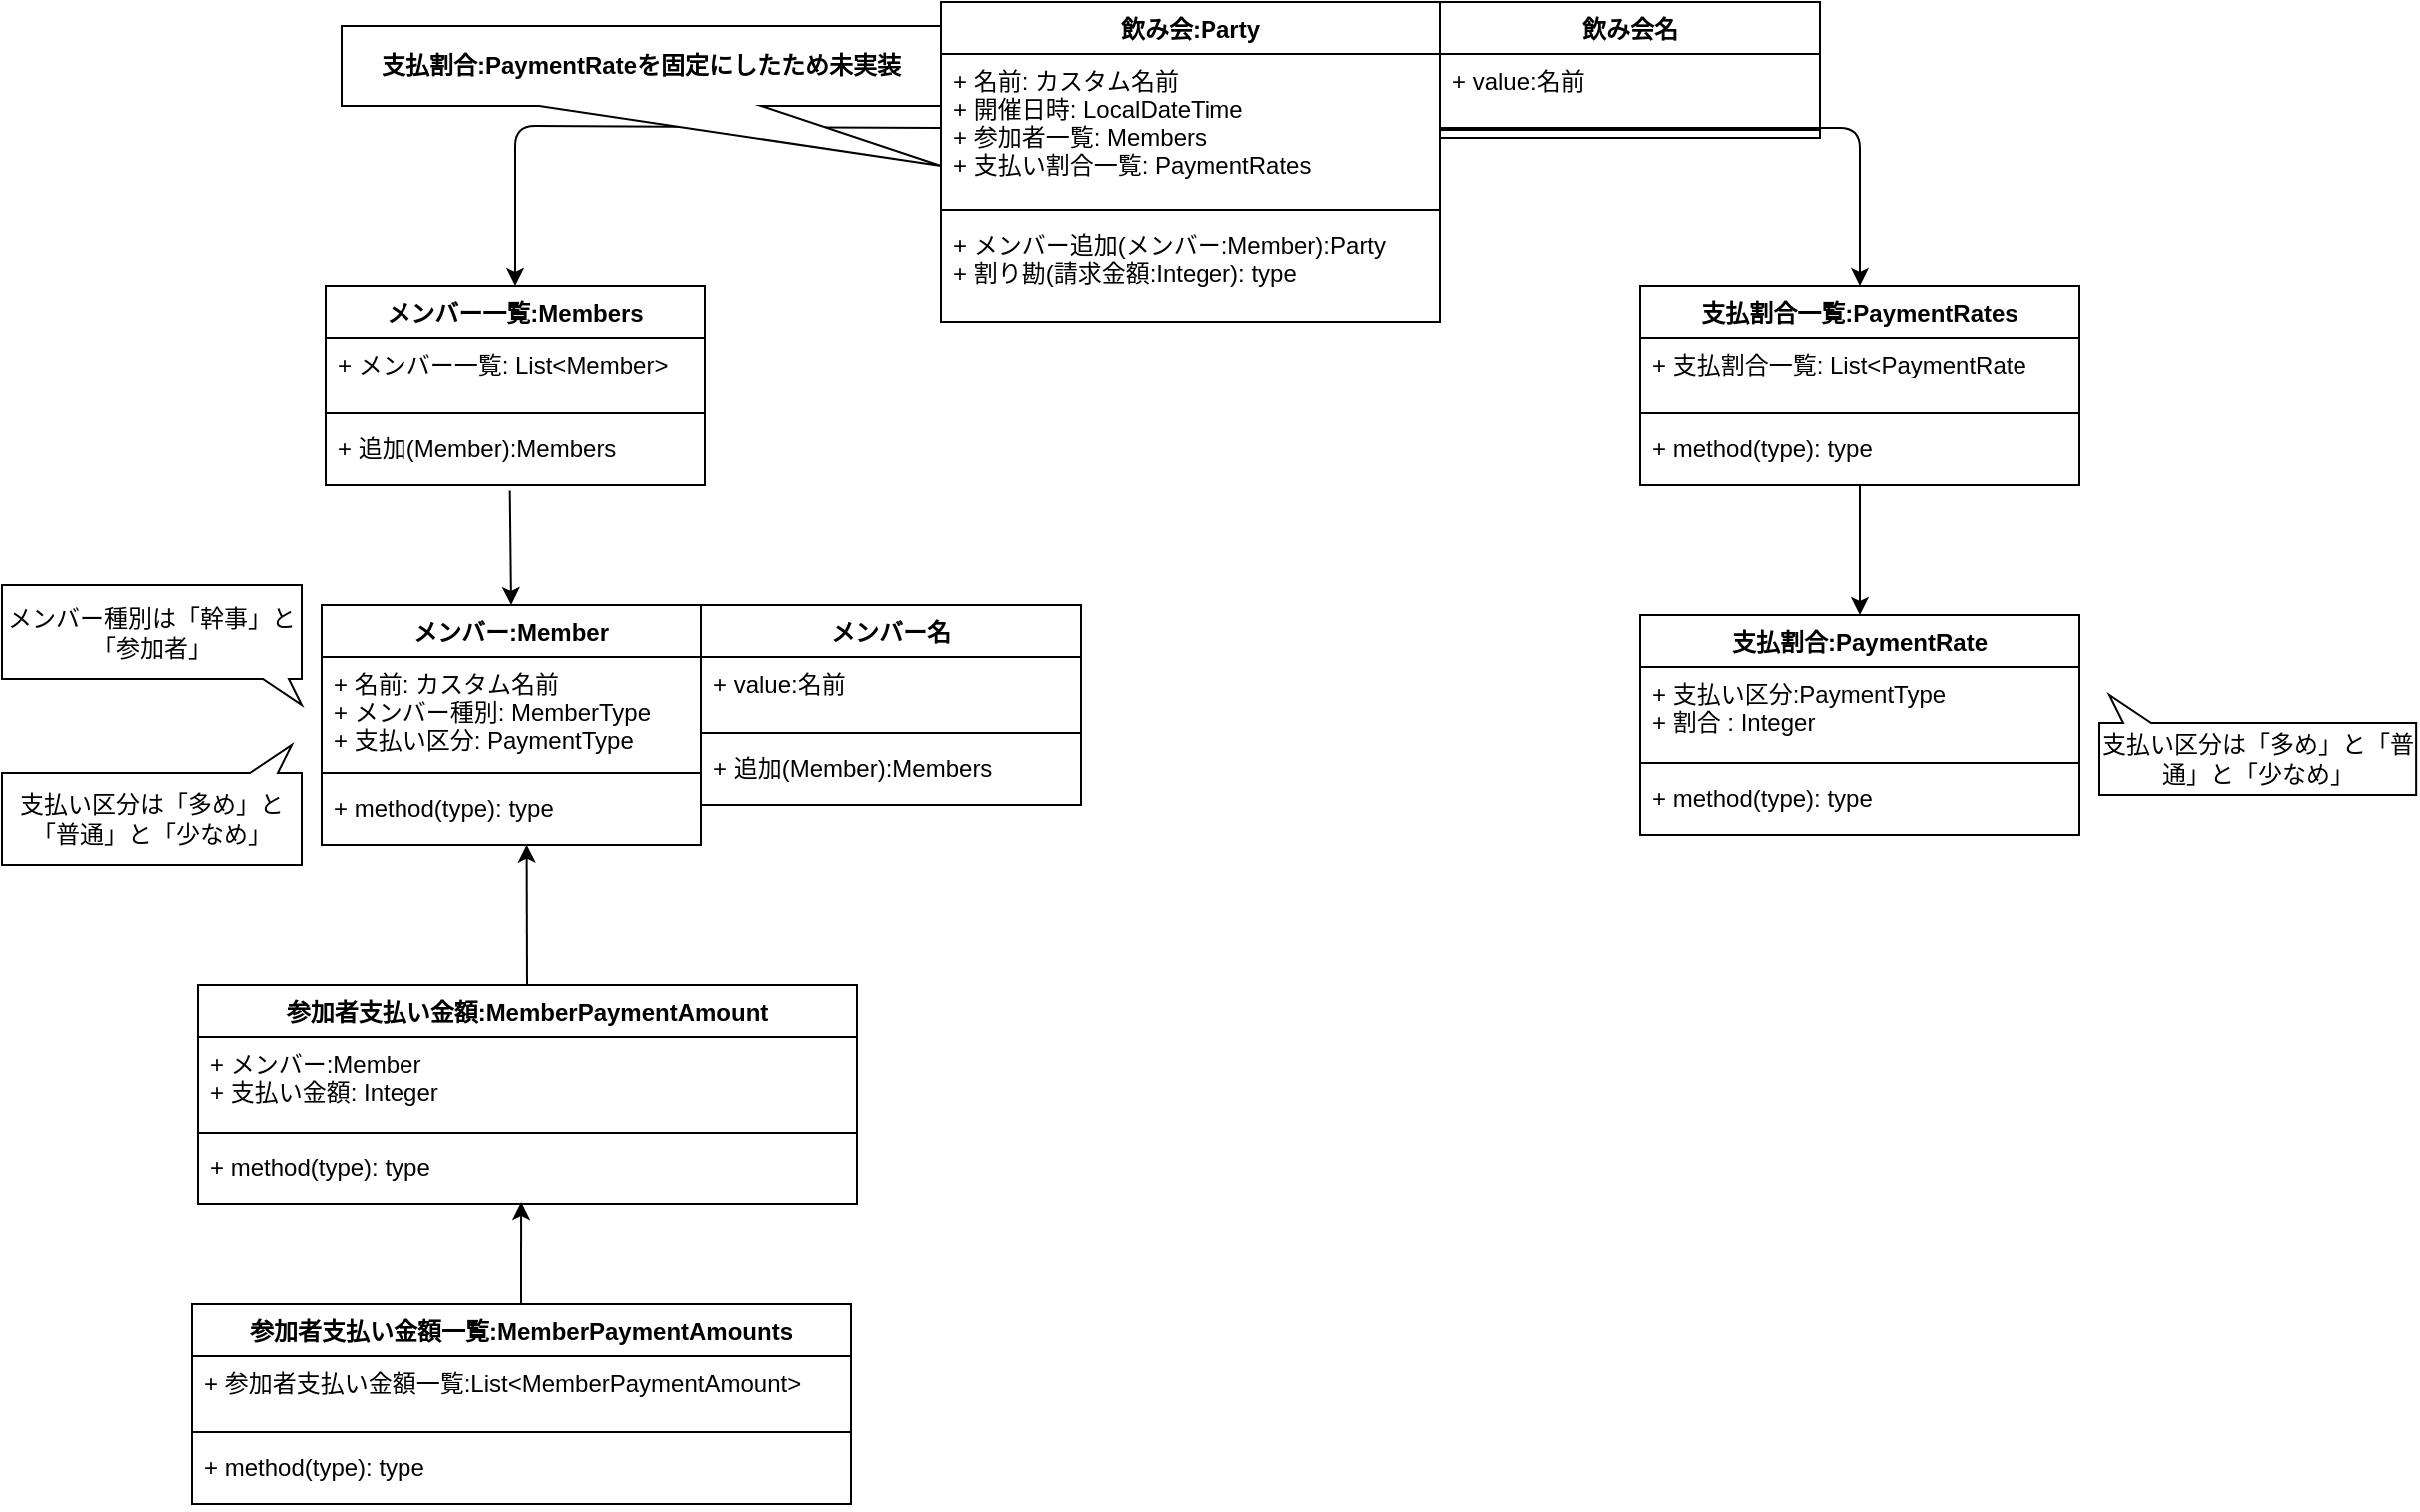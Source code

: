 <mxfile>
    <diagram id="D8ElgvynhuoJbB66R6nJ" name="ページ1">
        <mxGraphModel dx="2191" dy="603" grid="1" gridSize="10" guides="1" tooltips="1" connect="1" arrows="1" fold="1" page="1" pageScale="1" pageWidth="827" pageHeight="1169" math="0" shadow="0">
            <root>
                <mxCell id="0"/>
                <mxCell id="1" parent="0"/>
                <mxCell id="2" value="飲み会:Party" style="swimlane;fontStyle=1;align=center;verticalAlign=top;childLayout=stackLayout;horizontal=1;startSize=26;horizontalStack=0;resizeParent=1;resizeParentMax=0;resizeLast=0;collapsible=1;marginBottom=0;" parent="1" vertex="1">
                    <mxGeometry x="260" y="18" width="250" height="160" as="geometry"/>
                </mxCell>
                <mxCell id="3" value="+ 名前: カスタム名前&#10;+ 開催日時: LocalDateTime&#10;+ 参加者一覧: Members&#10;+ 支払い割合一覧: PaymentRates" style="text;strokeColor=none;fillColor=none;align=left;verticalAlign=top;spacingLeft=4;spacingRight=4;overflow=hidden;rotatable=0;points=[[0,0.5],[1,0.5]];portConstraint=eastwest;" parent="2" vertex="1">
                    <mxGeometry y="26" width="250" height="74" as="geometry"/>
                </mxCell>
                <mxCell id="4" value="" style="line;strokeWidth=1;fillColor=none;align=left;verticalAlign=middle;spacingTop=-1;spacingLeft=3;spacingRight=3;rotatable=0;labelPosition=right;points=[];portConstraint=eastwest;" parent="2" vertex="1">
                    <mxGeometry y="100" width="250" height="8" as="geometry"/>
                </mxCell>
                <mxCell id="5" value="+ メンバー追加(メンバー:Member):Party&#10;+ 割り勘(請求金額:Integer): type" style="text;strokeColor=none;fillColor=none;align=left;verticalAlign=top;spacingLeft=4;spacingRight=4;overflow=hidden;rotatable=0;points=[[0,0.5],[1,0.5]];portConstraint=eastwest;" parent="2" vertex="1">
                    <mxGeometry y="108" width="250" height="52" as="geometry"/>
                </mxCell>
                <mxCell id="25" value="" style="group" parent="1" vertex="1" connectable="0">
                    <mxGeometry x="-210" y="310" width="350" height="140" as="geometry"/>
                </mxCell>
                <mxCell id="6" value="メンバー:Member" style="swimlane;fontStyle=1;align=center;verticalAlign=top;childLayout=stackLayout;horizontal=1;startSize=26;horizontalStack=0;resizeParent=1;resizeParentMax=0;resizeLast=0;collapsible=1;marginBottom=0;" parent="25" vertex="1">
                    <mxGeometry x="160" y="10" width="190" height="120" as="geometry"/>
                </mxCell>
                <mxCell id="7" value="+ 名前: カスタム名前&#10;+ メンバー種別: MemberType&#10;+ 支払い区分: PaymentType" style="text;strokeColor=none;fillColor=none;align=left;verticalAlign=top;spacingLeft=4;spacingRight=4;overflow=hidden;rotatable=0;points=[[0,0.5],[1,0.5]];portConstraint=eastwest;" parent="6" vertex="1">
                    <mxGeometry y="26" width="190" height="54" as="geometry"/>
                </mxCell>
                <mxCell id="8" value="" style="line;strokeWidth=1;fillColor=none;align=left;verticalAlign=middle;spacingTop=-1;spacingLeft=3;spacingRight=3;rotatable=0;labelPosition=right;points=[];portConstraint=eastwest;" parent="6" vertex="1">
                    <mxGeometry y="80" width="190" height="8" as="geometry"/>
                </mxCell>
                <mxCell id="9" value="+ method(type): type" style="text;strokeColor=none;fillColor=none;align=left;verticalAlign=top;spacingLeft=4;spacingRight=4;overflow=hidden;rotatable=0;points=[[0,0.5],[1,0.5]];portConstraint=eastwest;" parent="6" vertex="1">
                    <mxGeometry y="88" width="190" height="32" as="geometry"/>
                </mxCell>
                <mxCell id="14" value="メンバー種別は「幹事」と「参加者」" style="whiteSpace=wrap;html=1;shape=mxgraph.basic.rectCallout;dx=13;dy=13;boundedLbl=1;rotation=0;direction=east;flipV=0;flipH=1;" parent="25" vertex="1">
                    <mxGeometry width="150" height="60" as="geometry"/>
                </mxCell>
                <mxCell id="26" value="支払い区分は「多め」と「普通」と「少なめ」" style="whiteSpace=wrap;html=1;shape=mxgraph.basic.rectCallout;dx=19;dy=14;boundedLbl=1;rotation=0;direction=east;flipV=1;flipH=1;" parent="25" vertex="1">
                    <mxGeometry y="80" width="150" height="60" as="geometry"/>
                </mxCell>
                <mxCell id="28" value="" style="group" parent="1" vertex="1" connectable="0">
                    <mxGeometry x="610" y="325" width="370" height="110" as="geometry"/>
                </mxCell>
                <mxCell id="15" value="支払割合:PaymentRate" style="swimlane;fontStyle=1;align=center;verticalAlign=top;childLayout=stackLayout;horizontal=1;startSize=26;horizontalStack=0;resizeParent=1;resizeParentMax=0;resizeLast=0;collapsible=1;marginBottom=0;" parent="28" vertex="1">
                    <mxGeometry width="220" height="110" as="geometry"/>
                </mxCell>
                <mxCell id="16" value="+ 支払い区分:PaymentType&#10;+ 割合 : Integer" style="text;strokeColor=none;fillColor=none;align=left;verticalAlign=top;spacingLeft=4;spacingRight=4;overflow=hidden;rotatable=0;points=[[0,0.5],[1,0.5]];portConstraint=eastwest;" parent="15" vertex="1">
                    <mxGeometry y="26" width="220" height="44" as="geometry"/>
                </mxCell>
                <mxCell id="17" value="" style="line;strokeWidth=1;fillColor=none;align=left;verticalAlign=middle;spacingTop=-1;spacingLeft=3;spacingRight=3;rotatable=0;labelPosition=right;points=[];portConstraint=eastwest;" parent="15" vertex="1">
                    <mxGeometry y="70" width="220" height="8" as="geometry"/>
                </mxCell>
                <mxCell id="18" value="+ method(type): type" style="text;strokeColor=none;fillColor=none;align=left;verticalAlign=top;spacingLeft=4;spacingRight=4;overflow=hidden;rotatable=0;points=[[0,0.5],[1,0.5]];portConstraint=eastwest;" parent="15" vertex="1">
                    <mxGeometry y="78" width="220" height="32" as="geometry"/>
                </mxCell>
                <mxCell id="27" value="支払い区分は「多め」と「普通」と「少なめ」" style="whiteSpace=wrap;html=1;shape=mxgraph.basic.rectCallout;dx=19;dy=14;boundedLbl=1;rotation=0;direction=east;flipV=1;flipH=0;" parent="28" vertex="1">
                    <mxGeometry x="229.999" y="40" width="158.571" height="50" as="geometry"/>
                </mxCell>
                <mxCell id="33" value="メンバー一覧:Members" style="swimlane;fontStyle=1;align=center;verticalAlign=top;childLayout=stackLayout;horizontal=1;startSize=26;horizontalStack=0;resizeParent=1;resizeParentMax=0;resizeLast=0;collapsible=1;marginBottom=0;" parent="1" vertex="1">
                    <mxGeometry x="-48" y="160" width="190" height="100" as="geometry"/>
                </mxCell>
                <mxCell id="34" value="+ メンバー一覧: List&lt;Member&gt;" style="text;strokeColor=none;fillColor=none;align=left;verticalAlign=top;spacingLeft=4;spacingRight=4;overflow=hidden;rotatable=0;points=[[0,0.5],[1,0.5]];portConstraint=eastwest;" parent="33" vertex="1">
                    <mxGeometry y="26" width="190" height="34" as="geometry"/>
                </mxCell>
                <mxCell id="35" value="" style="line;strokeWidth=1;fillColor=none;align=left;verticalAlign=middle;spacingTop=-1;spacingLeft=3;spacingRight=3;rotatable=0;labelPosition=right;points=[];portConstraint=eastwest;" parent="33" vertex="1">
                    <mxGeometry y="60" width="190" height="8" as="geometry"/>
                </mxCell>
                <mxCell id="36" value="+ 追加(Member):Members" style="text;strokeColor=none;fillColor=none;align=left;verticalAlign=top;spacingLeft=4;spacingRight=4;overflow=hidden;rotatable=0;points=[[0,0.5],[1,0.5]];portConstraint=eastwest;" parent="33" vertex="1">
                    <mxGeometry y="68" width="190" height="32" as="geometry"/>
                </mxCell>
                <mxCell id="37" value="支払割合一覧:PaymentRates" style="swimlane;fontStyle=1;align=center;verticalAlign=top;childLayout=stackLayout;horizontal=1;startSize=26;horizontalStack=0;resizeParent=1;resizeParentMax=0;resizeLast=0;collapsible=1;marginBottom=0;" parent="1" vertex="1">
                    <mxGeometry x="610" y="160" width="220" height="100" as="geometry"/>
                </mxCell>
                <mxCell id="38" value="+ 支払割合一覧: List&lt;PaymentRate" style="text;strokeColor=none;fillColor=none;align=left;verticalAlign=top;spacingLeft=4;spacingRight=4;overflow=hidden;rotatable=0;points=[[0,0.5],[1,0.5]];portConstraint=eastwest;" parent="37" vertex="1">
                    <mxGeometry y="26" width="220" height="34" as="geometry"/>
                </mxCell>
                <mxCell id="39" value="" style="line;strokeWidth=1;fillColor=none;align=left;verticalAlign=middle;spacingTop=-1;spacingLeft=3;spacingRight=3;rotatable=0;labelPosition=right;points=[];portConstraint=eastwest;" parent="37" vertex="1">
                    <mxGeometry y="60" width="220" height="8" as="geometry"/>
                </mxCell>
                <mxCell id="40" value="+ method(type): type" style="text;strokeColor=none;fillColor=none;align=left;verticalAlign=top;spacingLeft=4;spacingRight=4;overflow=hidden;rotatable=0;points=[[0,0.5],[1,0.5]];portConstraint=eastwest;" parent="37" vertex="1">
                    <mxGeometry y="68" width="220" height="32" as="geometry"/>
                </mxCell>
                <mxCell id="41" value="参加者支払い金額:MemberPaymentAmount" style="swimlane;fontStyle=1;align=center;verticalAlign=top;childLayout=stackLayout;horizontal=1;startSize=26;horizontalStack=0;resizeParent=1;resizeParentMax=0;resizeLast=0;collapsible=1;marginBottom=0;" parent="1" vertex="1">
                    <mxGeometry x="-112" y="510" width="330" height="110" as="geometry"/>
                </mxCell>
                <mxCell id="42" value="+ メンバー:Member&#10;+ 支払い金額: Integer" style="text;strokeColor=none;fillColor=none;align=left;verticalAlign=top;spacingLeft=4;spacingRight=4;overflow=hidden;rotatable=0;points=[[0,0.5],[1,0.5]];portConstraint=eastwest;" parent="41" vertex="1">
                    <mxGeometry y="26" width="330" height="44" as="geometry"/>
                </mxCell>
                <mxCell id="43" value="" style="line;strokeWidth=1;fillColor=none;align=left;verticalAlign=middle;spacingTop=-1;spacingLeft=3;spacingRight=3;rotatable=0;labelPosition=right;points=[];portConstraint=eastwest;" parent="41" vertex="1">
                    <mxGeometry y="70" width="330" height="8" as="geometry"/>
                </mxCell>
                <mxCell id="44" value="+ method(type): type" style="text;strokeColor=none;fillColor=none;align=left;verticalAlign=top;spacingLeft=4;spacingRight=4;overflow=hidden;rotatable=0;points=[[0,0.5],[1,0.5]];portConstraint=eastwest;" parent="41" vertex="1">
                    <mxGeometry y="78" width="330" height="32" as="geometry"/>
                </mxCell>
                <mxCell id="45" value="参加者支払い金額一覧:MemberPaymentAmounts" style="swimlane;fontStyle=1;align=center;verticalAlign=top;childLayout=stackLayout;horizontal=1;startSize=26;horizontalStack=0;resizeParent=1;resizeParentMax=0;resizeLast=0;collapsible=1;marginBottom=0;" parent="1" vertex="1">
                    <mxGeometry x="-115" y="670" width="330" height="100" as="geometry"/>
                </mxCell>
                <mxCell id="46" value="+ 参加者支払い金額一覧:List&lt;MemberPaymentAmount&gt;" style="text;strokeColor=none;fillColor=none;align=left;verticalAlign=top;spacingLeft=4;spacingRight=4;overflow=hidden;rotatable=0;points=[[0,0.5],[1,0.5]];portConstraint=eastwest;fontStyle=0" parent="45" vertex="1">
                    <mxGeometry y="26" width="330" height="34" as="geometry"/>
                </mxCell>
                <mxCell id="47" value="" style="line;strokeWidth=1;fillColor=none;align=left;verticalAlign=middle;spacingTop=-1;spacingLeft=3;spacingRight=3;rotatable=0;labelPosition=right;points=[];portConstraint=eastwest;" parent="45" vertex="1">
                    <mxGeometry y="60" width="330" height="8" as="geometry"/>
                </mxCell>
                <mxCell id="48" value="+ method(type): type" style="text;strokeColor=none;fillColor=none;align=left;verticalAlign=top;spacingLeft=4;spacingRight=4;overflow=hidden;rotatable=0;points=[[0,0.5],[1,0.5]];portConstraint=eastwest;" parent="45" vertex="1">
                    <mxGeometry y="68" width="330" height="32" as="geometry"/>
                </mxCell>
                <mxCell id="49" value="" style="endArrow=classic;html=1;exitX=0;exitY=0.5;exitDx=0;exitDy=0;entryX=0.5;entryY=0;entryDx=0;entryDy=0;" parent="1" source="3" target="33" edge="1">
                    <mxGeometry width="50" height="50" relative="1" as="geometry">
                        <mxPoint x="380" y="330" as="sourcePoint"/>
                        <mxPoint x="430" y="280" as="targetPoint"/>
                        <Array as="points">
                            <mxPoint x="47" y="80"/>
                        </Array>
                    </mxGeometry>
                </mxCell>
                <mxCell id="50" value="" style="endArrow=classic;html=1;exitX=1;exitY=0.5;exitDx=0;exitDy=0;entryX=0.5;entryY=0;entryDx=0;entryDy=0;" parent="1" source="3" target="37" edge="1">
                    <mxGeometry width="50" height="50" relative="1" as="geometry">
                        <mxPoint x="300" y="91" as="sourcePoint"/>
                        <mxPoint x="155" y="170" as="targetPoint"/>
                        <Array as="points">
                            <mxPoint x="720" y="81"/>
                        </Array>
                    </mxGeometry>
                </mxCell>
                <mxCell id="51" value="" style="endArrow=classic;html=1;exitX=0.5;exitY=0;exitDx=0;exitDy=0;entryX=0.541;entryY=0.995;entryDx=0;entryDy=0;entryPerimeter=0;" parent="1" source="41" target="9" edge="1">
                    <mxGeometry width="50" height="50" relative="1" as="geometry">
                        <mxPoint x="200" y="490" as="sourcePoint"/>
                        <mxPoint x="250" y="440" as="targetPoint"/>
                    </mxGeometry>
                </mxCell>
                <mxCell id="52" value="" style="endArrow=classic;html=1;exitX=0.5;exitY=0;exitDx=0;exitDy=0;entryX=0.491;entryY=0.969;entryDx=0;entryDy=0;entryPerimeter=0;" parent="1" source="45" target="44" edge="1">
                    <mxGeometry width="50" height="50" relative="1" as="geometry">
                        <mxPoint x="280" y="630" as="sourcePoint"/>
                        <mxPoint x="280" y="580" as="targetPoint"/>
                    </mxGeometry>
                </mxCell>
                <mxCell id="53" value="" style="endArrow=classic;html=1;exitX=0.486;exitY=1.086;exitDx=0;exitDy=0;entryX=0.5;entryY=0;entryDx=0;entryDy=0;exitPerimeter=0;" parent="1" source="36" target="6" edge="1">
                    <mxGeometry width="50" height="50" relative="1" as="geometry">
                        <mxPoint x="163" y="520.0" as="sourcePoint"/>
                        <mxPoint x="162.79" y="449.84" as="targetPoint"/>
                    </mxGeometry>
                </mxCell>
                <mxCell id="54" value="" style="endArrow=classic;html=1;exitX=0.5;exitY=1;exitDx=0;exitDy=0;entryX=0.5;entryY=0;entryDx=0;entryDy=0;exitPerimeter=0;" parent="1" source="40" target="15" edge="1">
                    <mxGeometry width="50" height="50" relative="1" as="geometry">
                        <mxPoint x="640.0" y="260.002" as="sourcePoint"/>
                        <mxPoint x="640.66" y="317.25" as="targetPoint"/>
                    </mxGeometry>
                </mxCell>
                <mxCell id="60" value="メンバー名" style="swimlane;fontStyle=1;align=center;verticalAlign=top;childLayout=stackLayout;horizontal=1;startSize=26;horizontalStack=0;resizeParent=1;resizeParentMax=0;resizeLast=0;collapsible=1;marginBottom=0;" parent="1" vertex="1">
                    <mxGeometry x="140" y="320" width="190" height="100" as="geometry"/>
                </mxCell>
                <mxCell id="61" value="+ value:名前" style="text;strokeColor=none;fillColor=none;align=left;verticalAlign=top;spacingLeft=4;spacingRight=4;overflow=hidden;rotatable=0;points=[[0,0.5],[1,0.5]];portConstraint=eastwest;" parent="60" vertex="1">
                    <mxGeometry y="26" width="190" height="34" as="geometry"/>
                </mxCell>
                <mxCell id="62" value="" style="line;strokeWidth=1;fillColor=none;align=left;verticalAlign=middle;spacingTop=-1;spacingLeft=3;spacingRight=3;rotatable=0;labelPosition=right;points=[];portConstraint=eastwest;" parent="60" vertex="1">
                    <mxGeometry y="60" width="190" height="8" as="geometry"/>
                </mxCell>
                <mxCell id="63" value="+ 追加(Member):Members" style="text;strokeColor=none;fillColor=none;align=left;verticalAlign=top;spacingLeft=4;spacingRight=4;overflow=hidden;rotatable=0;points=[[0,0.5],[1,0.5]];portConstraint=eastwest;" parent="60" vertex="1">
                    <mxGeometry y="68" width="190" height="32" as="geometry"/>
                </mxCell>
                <mxCell id="68" value="飲み会名" style="swimlane;fontStyle=1;align=center;verticalAlign=top;childLayout=stackLayout;horizontal=1;startSize=26;horizontalStack=0;resizeParent=1;resizeParentMax=0;resizeLast=0;collapsible=1;marginBottom=0;" parent="1" vertex="1">
                    <mxGeometry x="510" y="18" width="190" height="68" as="geometry"/>
                </mxCell>
                <mxCell id="69" value="+ value:名前" style="text;strokeColor=none;fillColor=none;align=left;verticalAlign=top;spacingLeft=4;spacingRight=4;overflow=hidden;rotatable=0;points=[[0,0.5],[1,0.5]];portConstraint=eastwest;" parent="68" vertex="1">
                    <mxGeometry y="26" width="190" height="34" as="geometry"/>
                </mxCell>
                <mxCell id="70" value="" style="line;strokeWidth=1;fillColor=none;align=left;verticalAlign=middle;spacingTop=-1;spacingLeft=3;spacingRight=3;rotatable=0;labelPosition=right;points=[];portConstraint=eastwest;" parent="68" vertex="1">
                    <mxGeometry y="60" width="190" height="8" as="geometry"/>
                </mxCell>
                <mxCell id="71" value="&lt;span style=&quot;font-weight: 700&quot;&gt;支払割合:PaymentRateを固定にしたため未実装&lt;/span&gt;" style="shape=callout;whiteSpace=wrap;html=1;perimeter=calloutPerimeter;position2=1;size=30;position=0.33;base=111;" vertex="1" parent="1">
                    <mxGeometry x="-40" y="30" width="300" height="70" as="geometry"/>
                </mxCell>
            </root>
        </mxGraphModel>
    </diagram>
</mxfile>